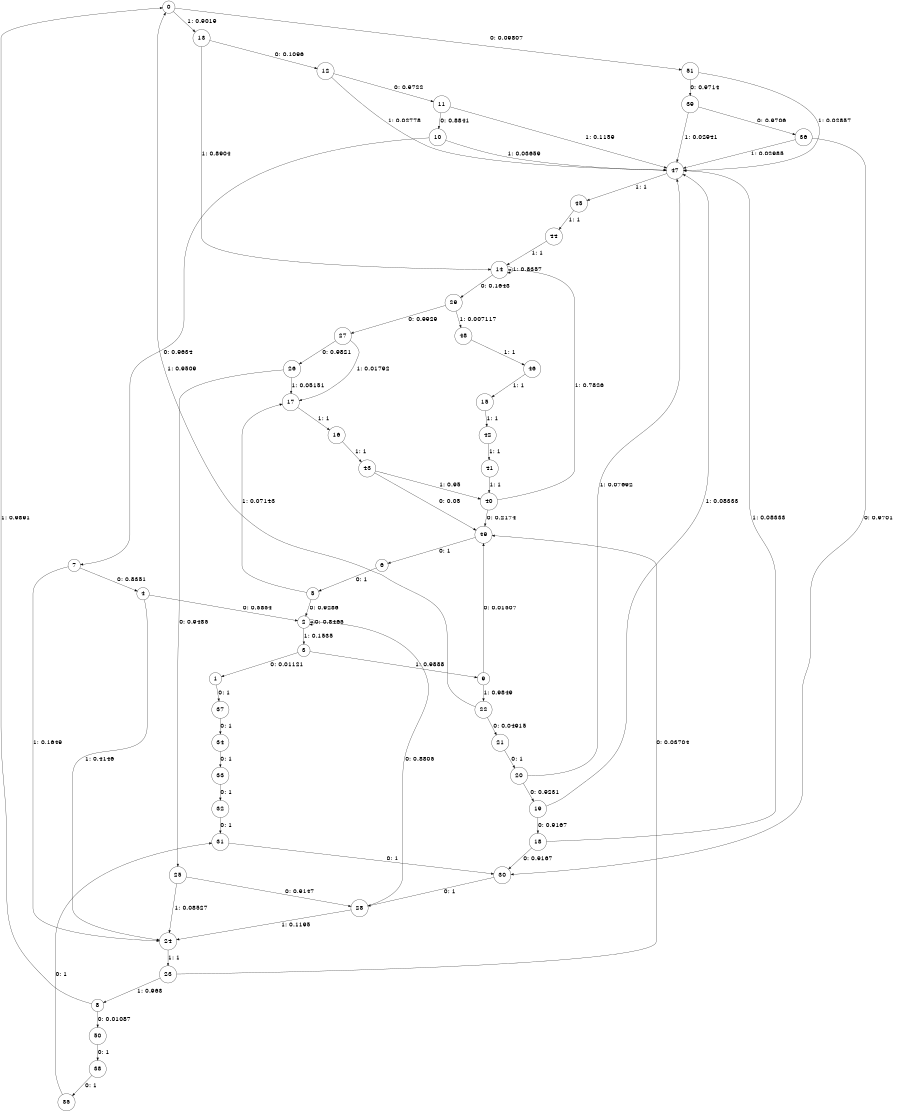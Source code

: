 digraph "ch1_face_short_L14" {
size = "6,8.5";
ratio = "fill";
node [shape = circle];
node [fontsize = 24];
edge [fontsize = 24];
0 -> 51 [label = "0: 0.09807  "];
0 -> 13 [label = "1: 0.9019   "];
1 -> 37 [label = "0: 1        "];
2 -> 2 [label = "0: 0.8465   "];
2 -> 3 [label = "1: 0.1535   "];
3 -> 1 [label = "0: 0.01121  "];
3 -> 9 [label = "1: 0.9888   "];
4 -> 2 [label = "0: 0.5854   "];
4 -> 24 [label = "1: 0.4146   "];
5 -> 2 [label = "0: 0.9286   "];
5 -> 17 [label = "1: 0.07143  "];
6 -> 5 [label = "0: 1        "];
7 -> 4 [label = "0: 0.8351   "];
7 -> 24 [label = "1: 0.1649   "];
8 -> 50 [label = "0: 0.01087  "];
8 -> 0 [label = "1: 0.9891   "];
9 -> 49 [label = "0: 0.01507  "];
9 -> 22 [label = "1: 0.9849   "];
10 -> 7 [label = "0: 0.9634   "];
10 -> 47 [label = "1: 0.03659  "];
11 -> 10 [label = "0: 0.8841   "];
11 -> 47 [label = "1: 0.1159   "];
12 -> 11 [label = "0: 0.9722   "];
12 -> 47 [label = "1: 0.02778  "];
13 -> 12 [label = "0: 0.1096   "];
13 -> 14 [label = "1: 0.8904   "];
14 -> 29 [label = "0: 0.1643   "];
14 -> 14 [label = "1: 0.8357   "];
15 -> 42 [label = "1: 1        "];
16 -> 43 [label = "1: 1        "];
17 -> 16 [label = "1: 1        "];
18 -> 30 [label = "0: 0.9167   "];
18 -> 47 [label = "1: 0.08333  "];
19 -> 18 [label = "0: 0.9167   "];
19 -> 47 [label = "1: 0.08333  "];
20 -> 19 [label = "0: 0.9231   "];
20 -> 47 [label = "1: 0.07692  "];
21 -> 20 [label = "0: 1        "];
22 -> 21 [label = "0: 0.04915  "];
22 -> 0 [label = "1: 0.9509   "];
23 -> 49 [label = "0: 0.03704  "];
23 -> 8 [label = "1: 0.963    "];
24 -> 23 [label = "1: 1        "];
25 -> 28 [label = "0: 0.9147   "];
25 -> 24 [label = "1: 0.08527  "];
26 -> 25 [label = "0: 0.9485   "];
26 -> 17 [label = "1: 0.05151  "];
27 -> 26 [label = "0: 0.9821   "];
27 -> 17 [label = "1: 0.01792  "];
28 -> 2 [label = "0: 0.8805   "];
28 -> 24 [label = "1: 0.1195   "];
29 -> 27 [label = "0: 0.9929   "];
29 -> 48 [label = "1: 0.007117  "];
30 -> 28 [label = "0: 1        "];
31 -> 30 [label = "0: 1        "];
32 -> 31 [label = "0: 1        "];
33 -> 32 [label = "0: 1        "];
34 -> 33 [label = "0: 1        "];
35 -> 31 [label = "0: 1        "];
36 -> 30 [label = "0: 0.9701   "];
36 -> 47 [label = "1: 0.02985  "];
37 -> 34 [label = "0: 1        "];
38 -> 35 [label = "0: 1        "];
39 -> 36 [label = "0: 0.9706   "];
39 -> 47 [label = "1: 0.02941  "];
40 -> 49 [label = "0: 0.2174   "];
40 -> 14 [label = "1: 0.7826   "];
41 -> 40 [label = "1: 1        "];
42 -> 41 [label = "1: 1        "];
43 -> 49 [label = "0: 0.05     "];
43 -> 40 [label = "1: 0.95     "];
44 -> 14 [label = "1: 1        "];
45 -> 44 [label = "1: 1        "];
46 -> 15 [label = "1: 1        "];
47 -> 45 [label = "1: 1        "];
48 -> 46 [label = "1: 1        "];
49 -> 6 [label = "0: 1        "];
50 -> 38 [label = "0: 1        "];
51 -> 39 [label = "0: 0.9714   "];
51 -> 47 [label = "1: 0.02857  "];
}